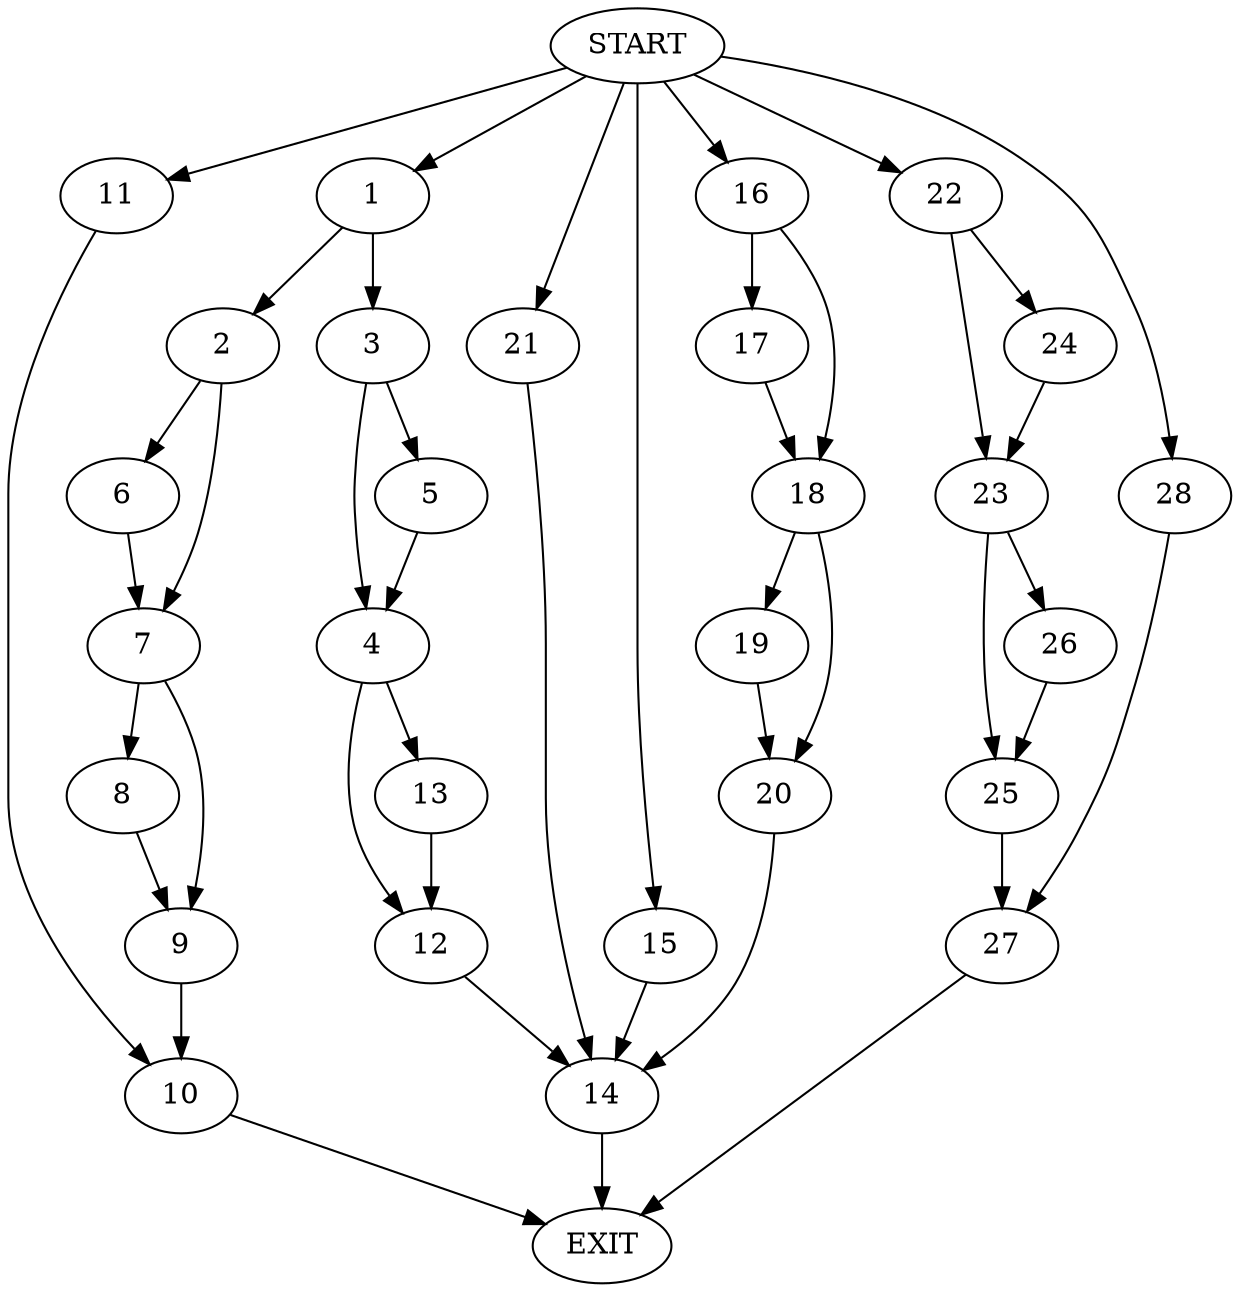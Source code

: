 digraph {
0 [label="START"]
29 [label="EXIT"]
0 -> 1
1 -> 2
1 -> 3
3 -> 4
3 -> 5
2 -> 6
2 -> 7
6 -> 7
7 -> 8
7 -> 9
8 -> 9
9 -> 10
10 -> 29
0 -> 11
11 -> 10
4 -> 12
4 -> 13
5 -> 4
13 -> 12
12 -> 14
14 -> 29
0 -> 15
15 -> 14
0 -> 16
16 -> 17
16 -> 18
18 -> 19
18 -> 20
17 -> 18
19 -> 20
20 -> 14
0 -> 21
21 -> 14
0 -> 22
22 -> 23
22 -> 24
24 -> 23
23 -> 25
23 -> 26
26 -> 25
25 -> 27
27 -> 29
0 -> 28
28 -> 27
}
